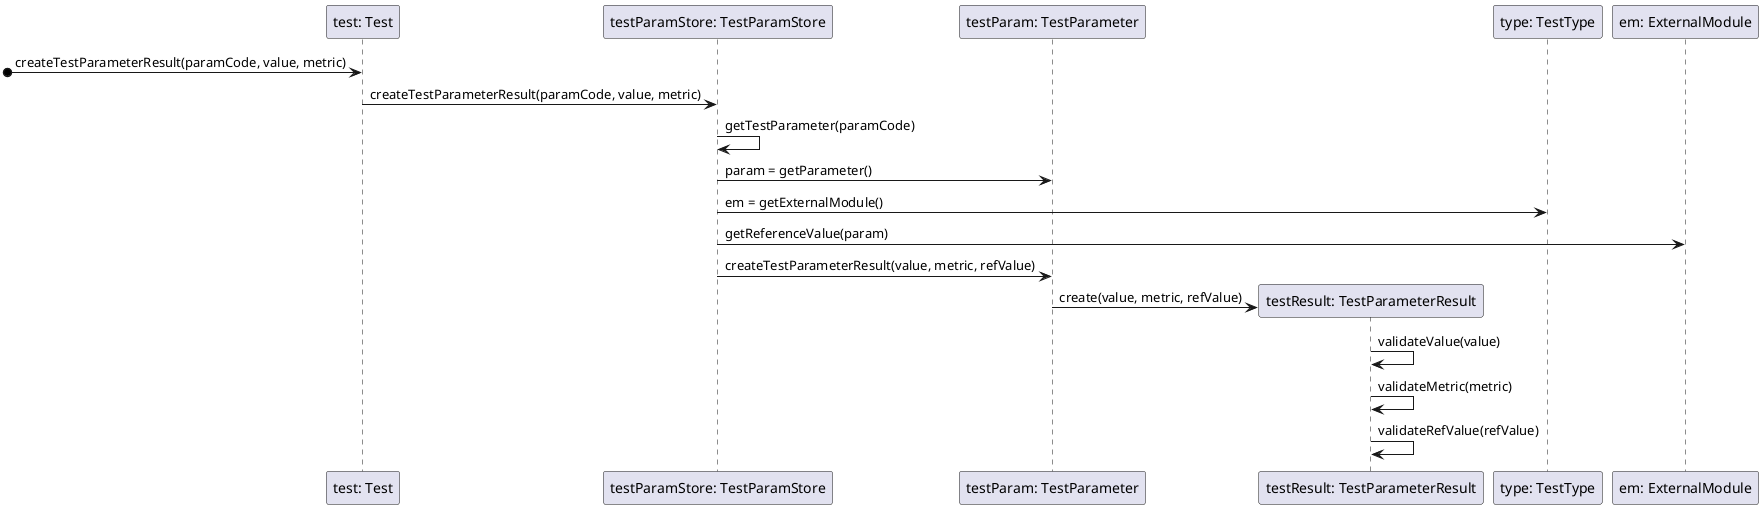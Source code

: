 @startuml
participant "test: Test" as test
participant "testParamStore: TestParamStore" as tpstore
participant "testParam: TestParameter" as testParam
participant "testResult: TestParameterResult" as testResult
participant "type: TestType" as type
participant "em: ExternalModule" as em

[o-> test : createTestParameterResult(paramCode, value, metric)
test -> tpstore: createTestParameterResult(paramCode, value, metric)
tpstore -> tpstore : getTestParameter(paramCode)
tpstore -> testParam : param = getParameter()
tpstore -> type : em = getExternalModule()
tpstore -> em : getReferenceValue(param)
tpstore -> testParam : createTestParameterResult(value, metric, refValue)
create testResult
testParam -> testResult : create(value, metric, refValue)
testResult -> testResult : validateValue(value)
testResult -> testResult : validateMetric(metric)
testResult -> testResult : validateRefValue(refValue)
@enduml